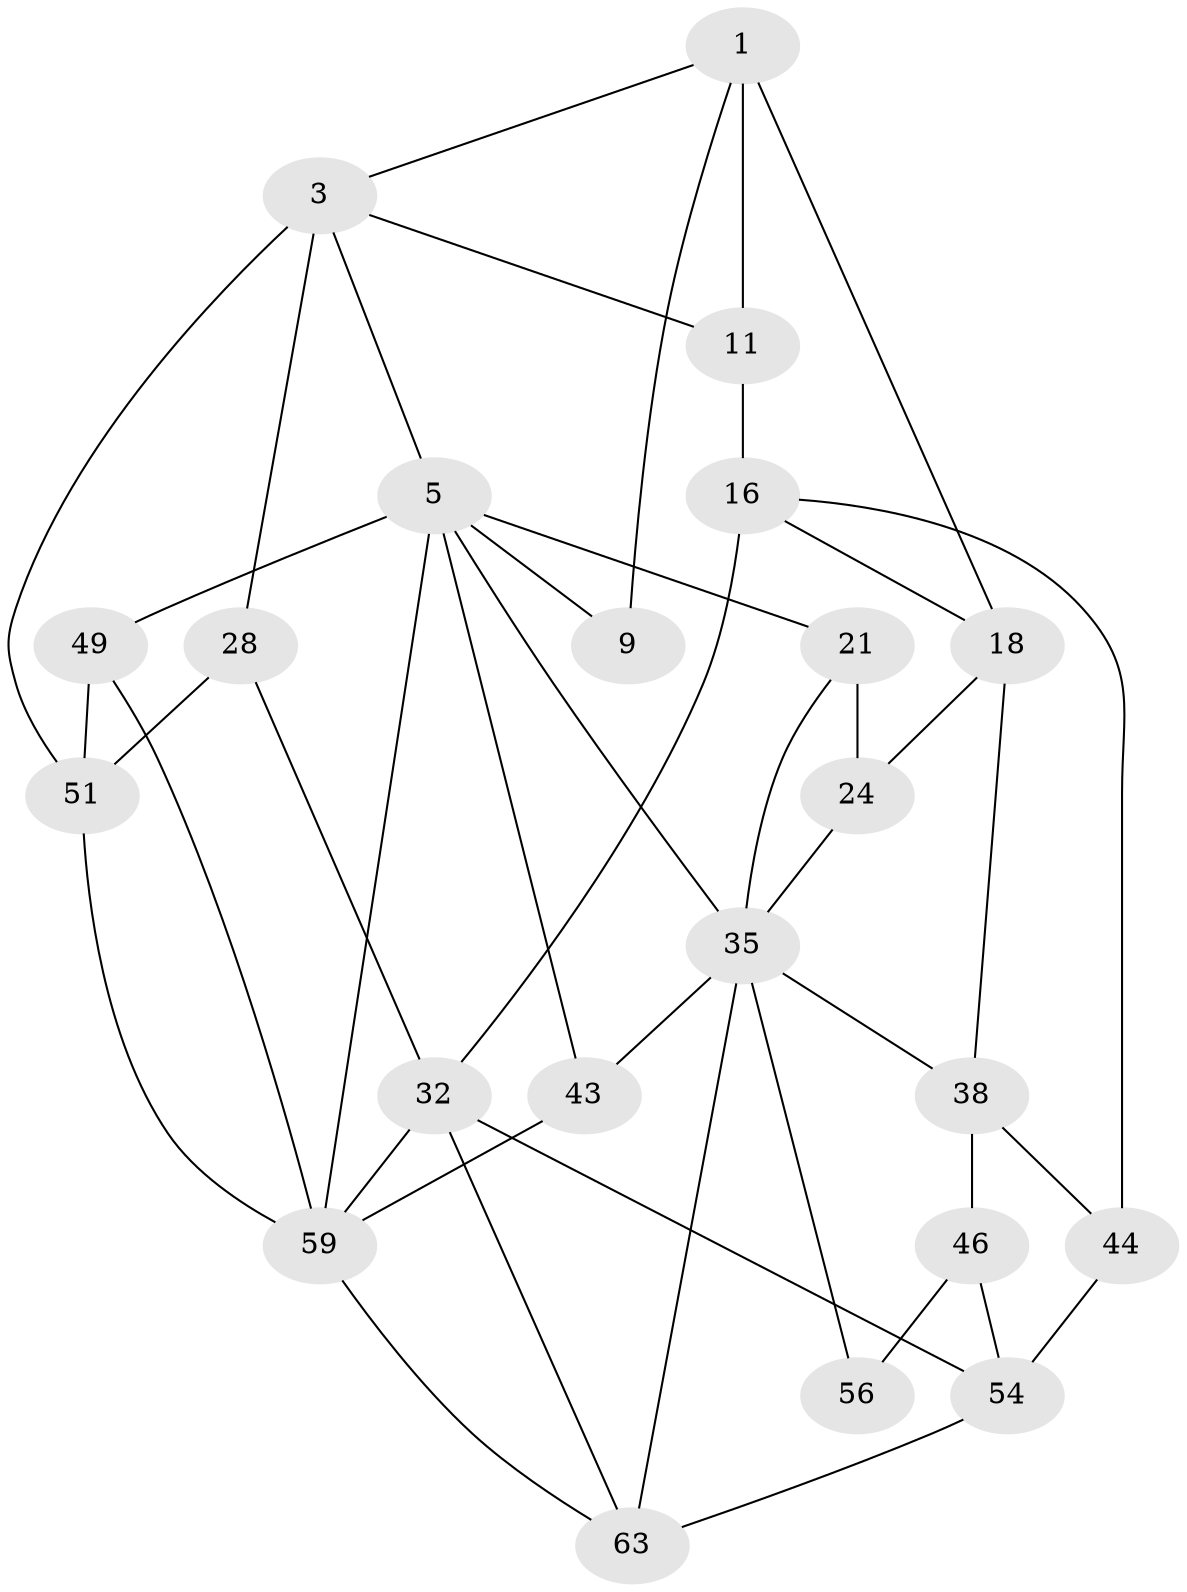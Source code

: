 // original degree distribution, {3: 0.04411764705882353, 4: 0.23529411764705882, 5: 0.4852941176470588, 6: 0.23529411764705882}
// Generated by graph-tools (version 1.1) at 2025/21/03/04/25 18:21:40]
// undirected, 22 vertices, 43 edges
graph export_dot {
graph [start="1"]
  node [color=gray90,style=filled];
  1 [pos="+0.6433326212511533+0",super="+2+7"];
  3 [pos="+0.8075026413016713+0.09707293336304847",super="+13+4"];
  5 [pos="+1+0",super="+48+6+15"];
  9 [pos="+0.31247464195260893+0.05184440759061086",super="+10"];
  11 [pos="+0.6794848172935053+0.13105909775630414",super="+14+12"];
  16 [pos="+0.547437708089146+0.3131514976568658",super="+17+19"];
  18 [pos="+0.3477726920436963+0.14614517769915614",super="+23"];
  21 [pos="+0.054057380590607114+0.21480611390122872",super="+26+22"];
  24 [pos="+0.21357231805860066+0.3238285419552429",super="+25"];
  28 [pos="+0.8633179349435185+0.24026676713356793",super="+34+29"];
  32 [pos="+0.7117480476780339+0.48214215395511595",super="+62+33"];
  35 [pos="+0.0044643726893484545+0.4646422049496299",super="+37+36"];
  38 [pos="+0.23038358715907203+0.3319408664493515",super="+45+39"];
  43 [pos="+0+1"];
  44 [pos="+0.45696757964354195+0.343466589256638"];
  46 [pos="+0.36984628737838243+0.5173840080735481",super="+47"];
  49 [pos="+1+1",super="+50"];
  51 [pos="+1+0.5364453642918089",super="+58+52"];
  54 [pos="+0.41115006108903557+0.5280237914940555",super="+55"];
  56 [pos="+0.24376327637923814+0.5958318613233614"];
  59 [pos="+0.9225138439772689+0.6037538077258506",super="+60"];
  63 [pos="+0.5357824855122325+0.7765949181117391",super="+64"];
  1 -- 3;
  1 -- 11 [weight=2];
  1 -- 18;
  1 -- 9;
  3 -- 11;
  3 -- 28 [weight=2];
  3 -- 5;
  3 -- 51;
  5 -- 49;
  5 -- 43 [weight=2];
  5 -- 9 [weight=2];
  5 -- 21;
  5 -- 59;
  5 -- 35;
  11 -- 16 [weight=2];
  16 -- 18;
  16 -- 44;
  16 -- 32;
  18 -- 24;
  18 -- 38;
  21 -- 24 [weight=2];
  21 -- 35;
  24 -- 35;
  28 -- 32;
  28 -- 51 [weight=2];
  32 -- 59;
  32 -- 63 [weight=2];
  32 -- 54;
  35 -- 56 [weight=2];
  35 -- 38;
  35 -- 43;
  35 -- 63 [weight=2];
  38 -- 46 [weight=2];
  38 -- 44;
  43 -- 59;
  44 -- 54;
  46 -- 56;
  46 -- 54;
  49 -- 59 [weight=2];
  49 -- 51;
  51 -- 59;
  54 -- 63;
  59 -- 63;
}
